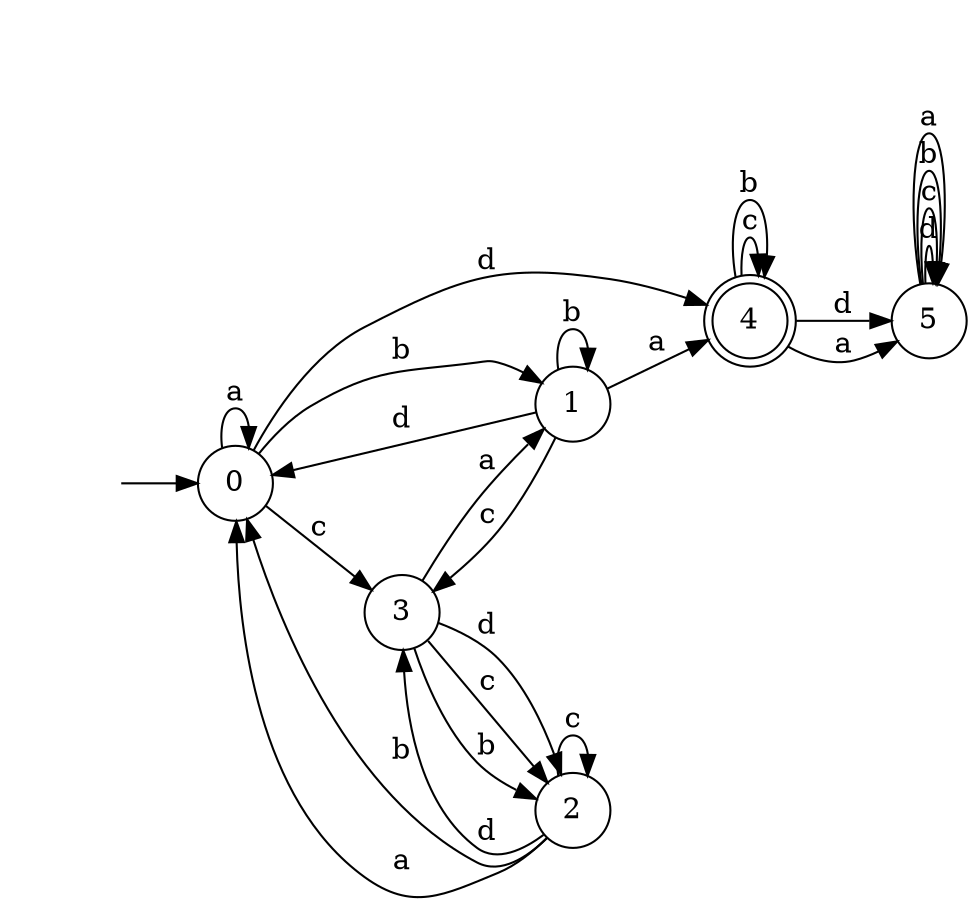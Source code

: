 digraph {
  rankdir=LR;
  0 [label="0", shape = circle];
  0 -> 4 [label="d"];
  0 -> 3 [label="c"];
  0 -> 1 [label="b"];
  0 -> 0 [label="a"];
  1 [label="1", shape = circle];
  1 -> 0 [label="d"];
  1 -> 3 [label="c"];
  1 -> 1 [label="b"];
  1 -> 4 [label="a"];
  2 [label="2", shape = circle];
  2 -> 3 [label="d"];
  2 -> 2 [label="c"];
  2 -> 0 [label="b"];
  2 -> 0 [label="a"];
  3 [label="3", shape = circle];
  3 -> 2 [label="d"];
  3 -> 2 [label="c"];
  3 -> 2 [label="b"];
  3 -> 1 [label="a"];
  4 [label="4", shape = doublecircle];
  4 -> 5 [label="d"];
  4 -> 4 [label="c"];
  4 -> 4 [label="b"];
  4 -> 5 [label="a"];
  5 [label="5", shape = circle];
  5 -> 5 [label="d"];
  5 -> 5 [label="c"];
  5 -> 5 [label="b"];
  5 -> 5 [label="a"];
  6 [label="", shape = plaintext];
  6 -> 0 [label=""];
}
